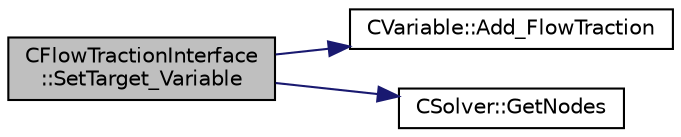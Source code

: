 digraph "CFlowTractionInterface::SetTarget_Variable"
{
 // LATEX_PDF_SIZE
  edge [fontname="Helvetica",fontsize="10",labelfontname="Helvetica",labelfontsize="10"];
  node [fontname="Helvetica",fontsize="10",shape=record];
  rankdir="LR";
  Node1 [label="CFlowTractionInterface\l::SetTarget_Variable",height=0.2,width=0.4,color="black", fillcolor="grey75", style="filled", fontcolor="black",tooltip="Set the variable that has been received from the target mesh into the target mesh."];
  Node1 -> Node2 [color="midnightblue",fontsize="10",style="solid",fontname="Helvetica"];
  Node2 [label="CVariable::Add_FlowTraction",height=0.2,width=0.4,color="black", fillcolor="white", style="filled",URL="$classCVariable.html#a513a4d34fecaba0d88b68d3b4f4df382",tooltip="A virtual member."];
  Node1 -> Node3 [color="midnightblue",fontsize="10",style="solid",fontname="Helvetica"];
  Node3 [label="CSolver::GetNodes",height=0.2,width=0.4,color="black", fillcolor="white", style="filled",URL="$classCSolver.html#af3198e52a2ea377bb765647b5e697197",tooltip="Allow outside access to the nodes of the solver, containing conservatives, primitives,..."];
}
